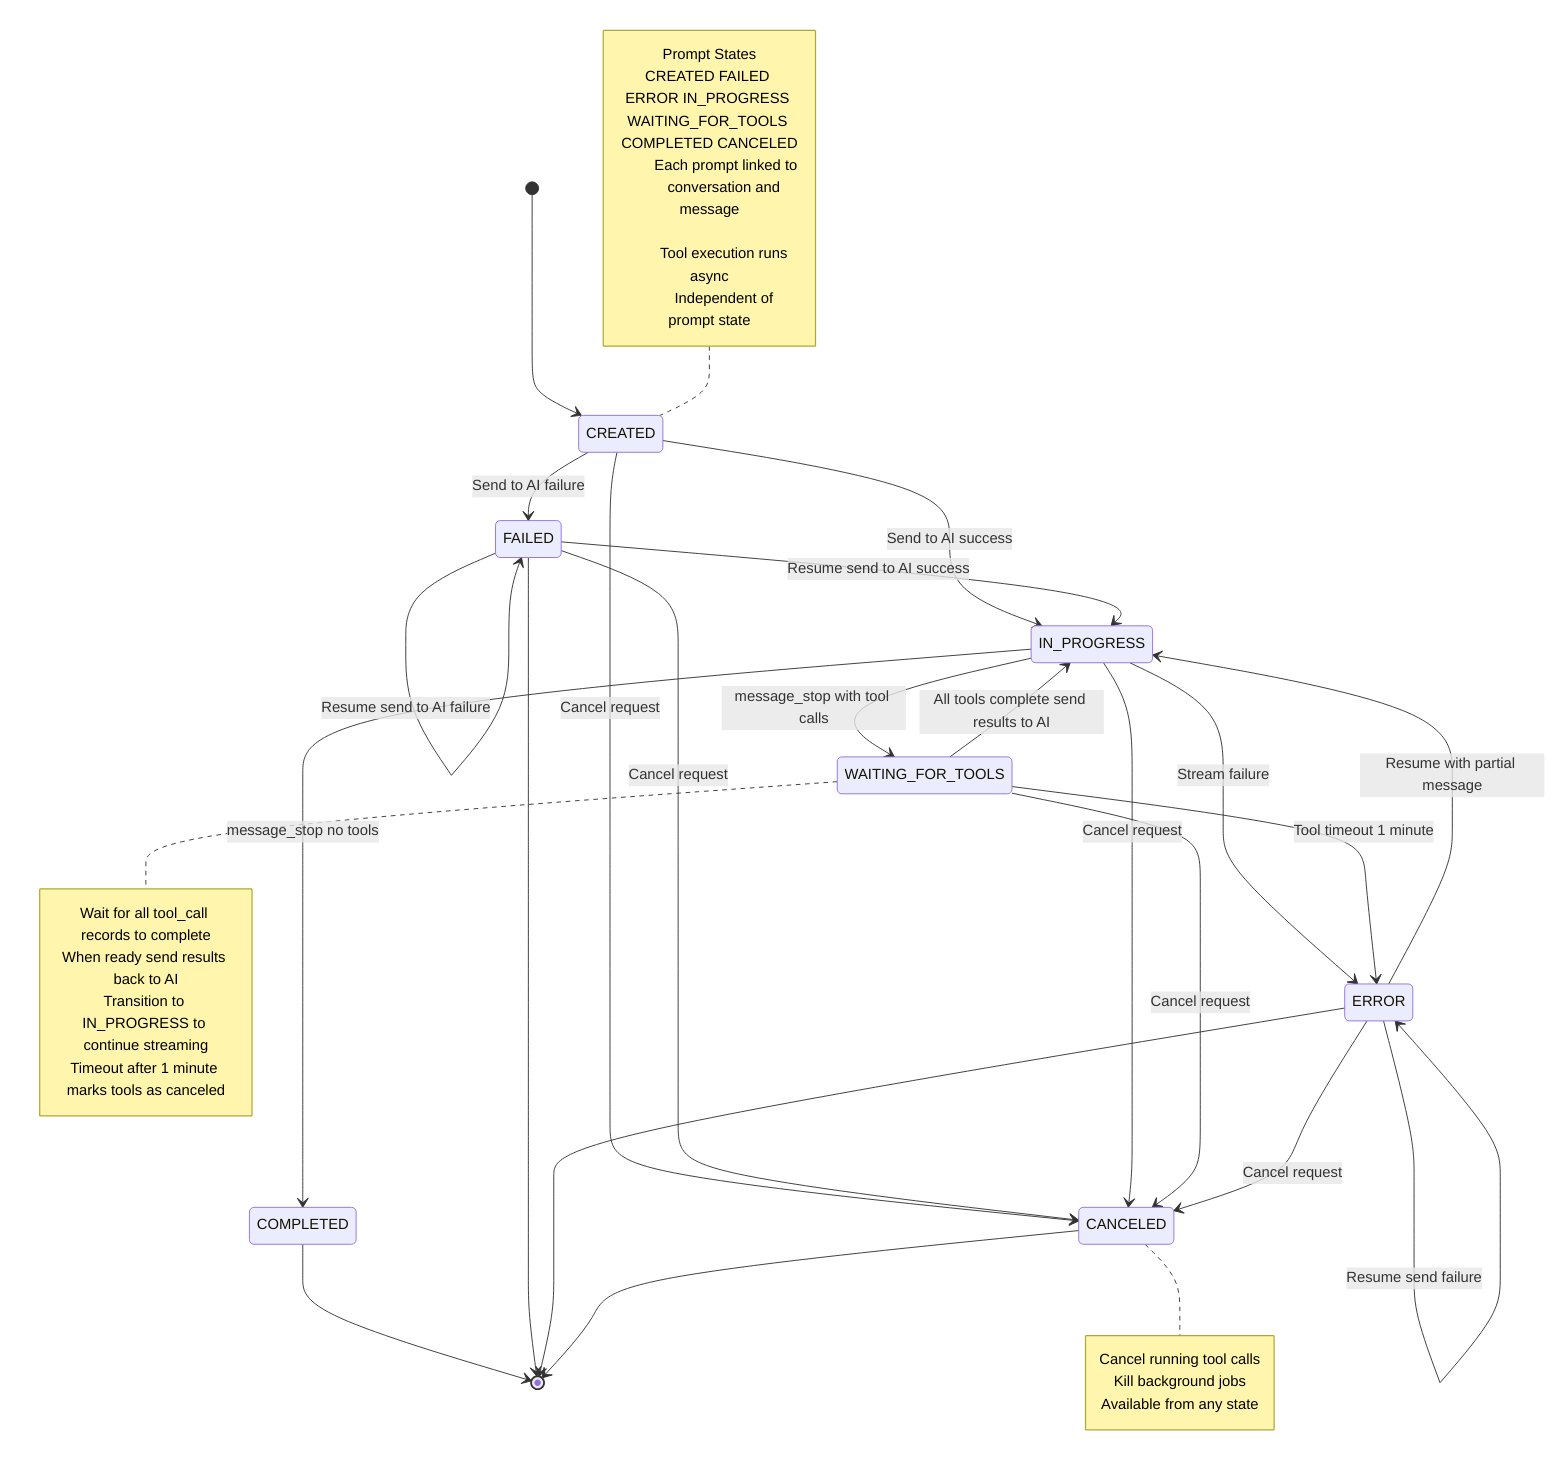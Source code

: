 stateDiagram-v2
    [*] --> CREATED
    
    CREATED --> IN_PROGRESS : Send to AI success
    CREATED --> FAILED : Send to AI failure
    CREATED --> CANCELED : Cancel request
    
    FAILED --> IN_PROGRESS : Resume send to AI success
    FAILED --> FAILED : Resume send to AI failure
    FAILED --> CANCELED : Cancel request
    
    IN_PROGRESS --> ERROR : Stream failure
    IN_PROGRESS --> WAITING_FOR_TOOLS : message_stop with tool calls
    IN_PROGRESS --> COMPLETED : message_stop no tools
    IN_PROGRESS --> CANCELED : Cancel request
    
    WAITING_FOR_TOOLS --> IN_PROGRESS : All tools complete send results to AI
    WAITING_FOR_TOOLS --> ERROR : Tool timeout 1 minute
    WAITING_FOR_TOOLS --> CANCELED : Cancel request
    
    ERROR --> IN_PROGRESS : Resume with partial message
    ERROR --> ERROR : Resume send failure
    ERROR --> CANCELED : Cancel request
    
    COMPLETED --> [*]
    FAILED --> [*] 
    ERROR --> [*]
    CANCELED --> [*]
    
    note right of WAITING_FOR_TOOLS
        Wait for all tool_call records to complete
        When ready send results back to AI
        Transition to IN_PROGRESS to continue streaming
        Timeout after 1 minute marks tools as canceled
    end note
    
    note right of CANCELED
        Cancel running tool calls
        Kill background jobs
        Available from any state
    end note
    
    note left of CREATED
        Prompt States
        CREATED FAILED ERROR IN_PROGRESS 
        WAITING_FOR_TOOLS COMPLETED CANCELED
        
        Each prompt linked to
        conversation and message
        
        Tool execution runs async
        Independent of prompt state
    end note